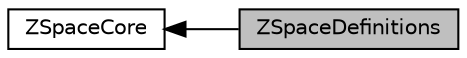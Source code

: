 digraph "ZSpaceDefinitions"
{
  edge [fontname="Helvetica",fontsize="10",labelfontname="Helvetica",labelfontsize="10"];
  node [fontname="Helvetica",fontsize="10",shape=record];
  rankdir=LR;
  Node0 [label="ZSpaceDefinitions",height=0.2,width=0.4,color="black", fillcolor="grey75", style="filled", fontcolor="black"];
  Node1 [label="ZSpaceCore",height=0.2,width=0.4,color="black", fillcolor="white", style="filled",URL="$group__z_space_core.html",tooltip="The core classes, enumerators ,defintions and utility methods of the library. "];
  Node1->Node0 [shape=plaintext, dir="back", style="solid"];
}

